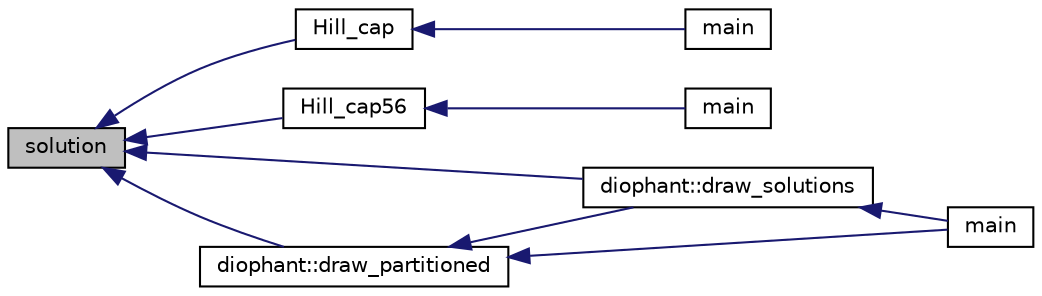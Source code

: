 digraph "solution"
{
  edge [fontname="Helvetica",fontsize="10",labelfontname="Helvetica",labelfontsize="10"];
  node [fontname="Helvetica",fontsize="10",shape=record];
  rankdir="LR";
  Node508 [label="solution",height=0.2,width=0.4,color="black", fillcolor="grey75", style="filled", fontcolor="black"];
  Node508 -> Node509 [dir="back",color="midnightblue",fontsize="10",style="solid",fontname="Helvetica"];
  Node509 [label="Hill_cap",height=0.2,width=0.4,color="black", fillcolor="white", style="filled",URL="$da/d28/hill_8_c.html#a7c2543fe497e681d4b492b16ea7f933e"];
  Node509 -> Node510 [dir="back",color="midnightblue",fontsize="10",style="solid",fontname="Helvetica"];
  Node510 [label="main",height=0.2,width=0.4,color="black", fillcolor="white", style="filled",URL="$da/d28/hill_8_c.html#a217dbf8b442f20279ea00b898af96f52"];
  Node508 -> Node511 [dir="back",color="midnightblue",fontsize="10",style="solid",fontname="Helvetica"];
  Node511 [label="Hill_cap56",height=0.2,width=0.4,color="black", fillcolor="white", style="filled",URL="$df/d74/tl__geometry_8h.html#ad7fc0ff2bf8455ab25e170c6930047a6"];
  Node511 -> Node512 [dir="back",color="midnightblue",fontsize="10",style="solid",fontname="Helvetica"];
  Node512 [label="main",height=0.2,width=0.4,color="black", fillcolor="white", style="filled",URL="$d4/d6e/make__something_8_c.html#a217dbf8b442f20279ea00b898af96f52"];
  Node508 -> Node513 [dir="back",color="midnightblue",fontsize="10",style="solid",fontname="Helvetica"];
  Node513 [label="diophant::draw_solutions",height=0.2,width=0.4,color="black", fillcolor="white", style="filled",URL="$d7/d9c/classdiophant.html#a8e989d6326b38c47975378c4004b3f5f"];
  Node513 -> Node514 [dir="back",color="midnightblue",fontsize="10",style="solid",fontname="Helvetica"];
  Node514 [label="main",height=0.2,width=0.4,color="black", fillcolor="white", style="filled",URL="$dc/dbc/solve__diophant_8_c.html#a3c04138a5bfe5d72780bb7e82a18e627"];
  Node508 -> Node515 [dir="back",color="midnightblue",fontsize="10",style="solid",fontname="Helvetica"];
  Node515 [label="diophant::draw_partitioned",height=0.2,width=0.4,color="black", fillcolor="white", style="filled",URL="$d7/d9c/classdiophant.html#aea00280a322e4ad069a8de1e483790d0"];
  Node515 -> Node514 [dir="back",color="midnightblue",fontsize="10",style="solid",fontname="Helvetica"];
  Node515 -> Node513 [dir="back",color="midnightblue",fontsize="10",style="solid",fontname="Helvetica"];
}

